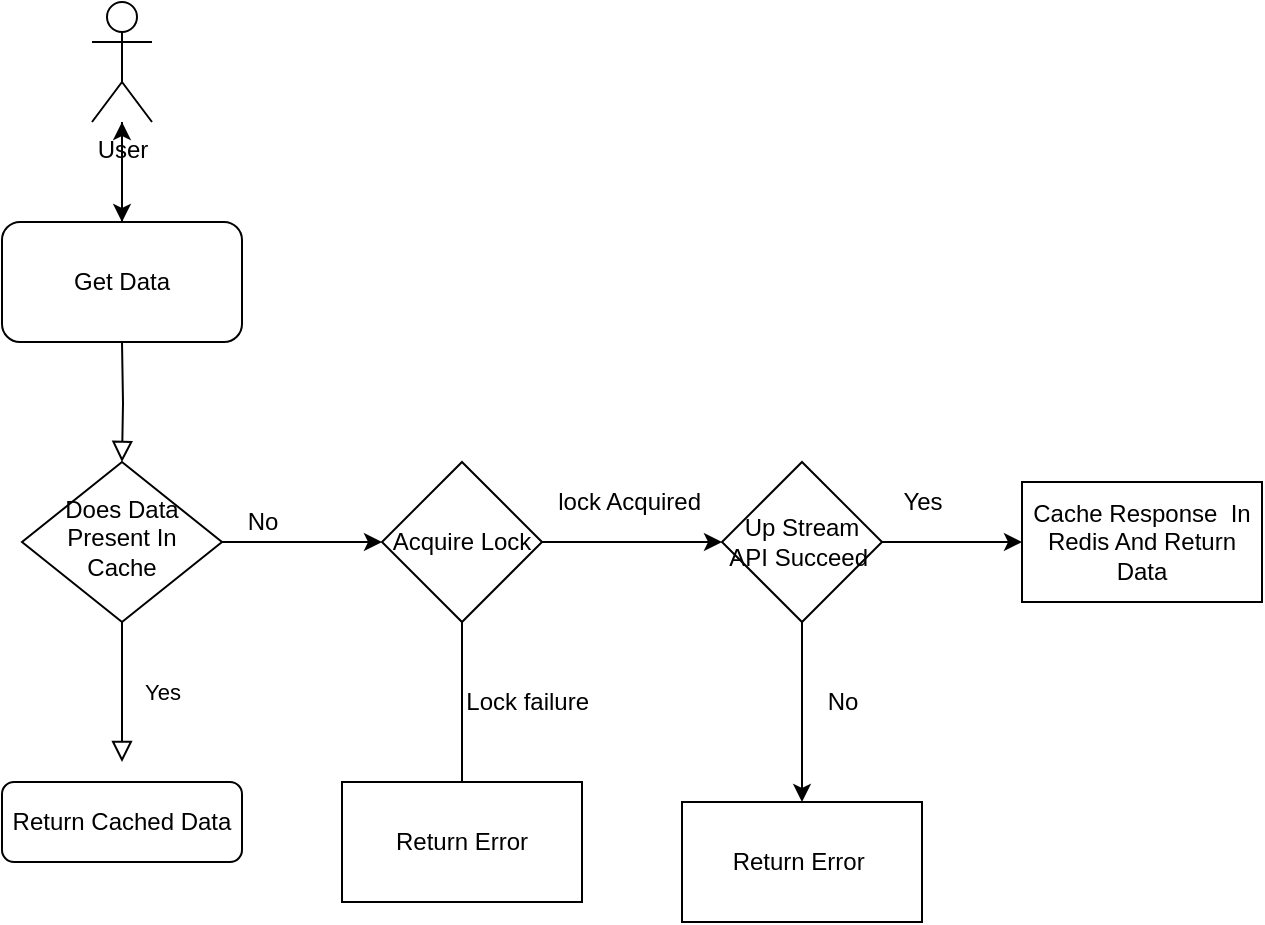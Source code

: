 <mxfile version="15.0.6" type="github">
  <diagram id="C5RBs43oDa-KdzZeNtuy" name="Page-1">
    <mxGraphModel dx="1298" dy="834" grid="1" gridSize="10" guides="1" tooltips="1" connect="1" arrows="1" fold="1" page="1" pageScale="1" pageWidth="827" pageHeight="1169" math="0" shadow="0">
      <root>
        <mxCell id="WIyWlLk6GJQsqaUBKTNV-0" />
        <mxCell id="WIyWlLk6GJQsqaUBKTNV-1" parent="WIyWlLk6GJQsqaUBKTNV-0" />
        <mxCell id="WIyWlLk6GJQsqaUBKTNV-2" value="" style="rounded=0;html=1;jettySize=auto;orthogonalLoop=1;fontSize=11;endArrow=block;endFill=0;endSize=8;strokeWidth=1;shadow=0;labelBackgroundColor=none;edgeStyle=orthogonalEdgeStyle;" parent="WIyWlLk6GJQsqaUBKTNV-1" target="WIyWlLk6GJQsqaUBKTNV-6" edge="1">
          <mxGeometry relative="1" as="geometry">
            <mxPoint x="70" y="180" as="sourcePoint" />
          </mxGeometry>
        </mxCell>
        <mxCell id="WIyWlLk6GJQsqaUBKTNV-4" value="Yes" style="rounded=0;html=1;jettySize=auto;orthogonalLoop=1;fontSize=11;endArrow=block;endFill=0;endSize=8;strokeWidth=1;shadow=0;labelBackgroundColor=none;edgeStyle=orthogonalEdgeStyle;" parent="WIyWlLk6GJQsqaUBKTNV-1" source="WIyWlLk6GJQsqaUBKTNV-6" edge="1">
          <mxGeometry y="20" relative="1" as="geometry">
            <mxPoint as="offset" />
            <mxPoint x="70" y="390" as="targetPoint" />
          </mxGeometry>
        </mxCell>
        <mxCell id="WIyWlLk6GJQsqaUBKTNV-6" value="Does Data Present In Cache" style="rhombus;whiteSpace=wrap;html=1;shadow=0;fontFamily=Helvetica;fontSize=12;align=center;strokeWidth=1;spacing=6;spacingTop=-4;" parent="WIyWlLk6GJQsqaUBKTNV-1" vertex="1">
          <mxGeometry x="20" y="240" width="100" height="80" as="geometry" />
        </mxCell>
        <mxCell id="9hLO5zHrpL0AH_IZ2F6S-10" value="" style="edgeStyle=orthogonalEdgeStyle;rounded=0;orthogonalLoop=1;jettySize=auto;html=1;" parent="WIyWlLk6GJQsqaUBKTNV-1" edge="1">
          <mxGeometry relative="1" as="geometry">
            <mxPoint x="200" y="280" as="targetPoint" />
            <mxPoint x="120" y="280" as="sourcePoint" />
          </mxGeometry>
        </mxCell>
        <mxCell id="WIyWlLk6GJQsqaUBKTNV-12" value="Return Cached Data" style="rounded=1;whiteSpace=wrap;html=1;fontSize=12;glass=0;strokeWidth=1;shadow=0;" parent="WIyWlLk6GJQsqaUBKTNV-1" vertex="1">
          <mxGeometry x="10" y="400" width="120" height="40" as="geometry" />
        </mxCell>
        <mxCell id="9hLO5zHrpL0AH_IZ2F6S-8" value="" style="edgeStyle=orthogonalEdgeStyle;rounded=0;orthogonalLoop=1;jettySize=auto;html=1;" parent="WIyWlLk6GJQsqaUBKTNV-1" source="9hLO5zHrpL0AH_IZ2F6S-3" target="9hLO5zHrpL0AH_IZ2F6S-6" edge="1">
          <mxGeometry relative="1" as="geometry" />
        </mxCell>
        <mxCell id="9hLO5zHrpL0AH_IZ2F6S-3" value="User" style="shape=umlActor;verticalLabelPosition=bottom;verticalAlign=top;html=1;outlineConnect=0;" parent="WIyWlLk6GJQsqaUBKTNV-1" vertex="1">
          <mxGeometry x="55" y="10" width="30" height="60" as="geometry" />
        </mxCell>
        <mxCell id="7Xexp0gkfumny4wuqzGf-0" value="" style="edgeStyle=orthogonalEdgeStyle;rounded=0;orthogonalLoop=1;jettySize=auto;html=1;" edge="1" parent="WIyWlLk6GJQsqaUBKTNV-1" source="9hLO5zHrpL0AH_IZ2F6S-6" target="9hLO5zHrpL0AH_IZ2F6S-3">
          <mxGeometry relative="1" as="geometry" />
        </mxCell>
        <mxCell id="9hLO5zHrpL0AH_IZ2F6S-6" value="Get Data" style="rounded=1;whiteSpace=wrap;html=1;" parent="WIyWlLk6GJQsqaUBKTNV-1" vertex="1">
          <mxGeometry x="10" y="120" width="120" height="60" as="geometry" />
        </mxCell>
        <mxCell id="9hLO5zHrpL0AH_IZ2F6S-17" value="" style="edgeStyle=orthogonalEdgeStyle;rounded=0;orthogonalLoop=1;jettySize=auto;html=1;" parent="WIyWlLk6GJQsqaUBKTNV-1" source="9hLO5zHrpL0AH_IZ2F6S-13" target="9hLO5zHrpL0AH_IZ2F6S-16" edge="1">
          <mxGeometry relative="1" as="geometry" />
        </mxCell>
        <mxCell id="7Xexp0gkfumny4wuqzGf-1" value="" style="edgeStyle=orthogonalEdgeStyle;rounded=0;orthogonalLoop=1;jettySize=auto;html=1;" edge="1" parent="WIyWlLk6GJQsqaUBKTNV-1" source="9hLO5zHrpL0AH_IZ2F6S-13" target="9hLO5zHrpL0AH_IZ2F6S-23">
          <mxGeometry relative="1" as="geometry" />
        </mxCell>
        <mxCell id="9hLO5zHrpL0AH_IZ2F6S-13" value="Up Stream API Succeed&amp;nbsp;" style="rhombus;whiteSpace=wrap;html=1;" parent="WIyWlLk6GJQsqaUBKTNV-1" vertex="1">
          <mxGeometry x="370" y="240" width="80" height="80" as="geometry" />
        </mxCell>
        <mxCell id="9hLO5zHrpL0AH_IZ2F6S-16" value="Return Error&amp;nbsp;" style="whiteSpace=wrap;html=1;" parent="WIyWlLk6GJQsqaUBKTNV-1" vertex="1">
          <mxGeometry x="350" y="410" width="120" height="60" as="geometry" />
        </mxCell>
        <mxCell id="9hLO5zHrpL0AH_IZ2F6S-23" value="&lt;span&gt;Cache Response&amp;nbsp; In Redis And Return Data&lt;/span&gt;" style="whiteSpace=wrap;html=1;" parent="WIyWlLk6GJQsqaUBKTNV-1" vertex="1">
          <mxGeometry x="520" y="250" width="120" height="60" as="geometry" />
        </mxCell>
        <mxCell id="7Xexp0gkfumny4wuqzGf-2" value="Yes" style="text;html=1;align=center;verticalAlign=middle;resizable=0;points=[];autosize=1;strokeColor=none;fillColor=none;" vertex="1" parent="WIyWlLk6GJQsqaUBKTNV-1">
          <mxGeometry x="450" y="250" width="40" height="20" as="geometry" />
        </mxCell>
        <mxCell id="7Xexp0gkfumny4wuqzGf-3" value="No&lt;br&gt;" style="text;html=1;align=center;verticalAlign=middle;resizable=0;points=[];autosize=1;strokeColor=none;fillColor=none;" vertex="1" parent="WIyWlLk6GJQsqaUBKTNV-1">
          <mxGeometry x="415" y="350" width="30" height="20" as="geometry" />
        </mxCell>
        <mxCell id="7Xexp0gkfumny4wuqzGf-5" value="" style="edgeStyle=orthogonalEdgeStyle;rounded=0;orthogonalLoop=1;jettySize=auto;html=1;" edge="1" parent="WIyWlLk6GJQsqaUBKTNV-1" source="7Xexp0gkfumny4wuqzGf-4" target="9hLO5zHrpL0AH_IZ2F6S-13">
          <mxGeometry relative="1" as="geometry" />
        </mxCell>
        <mxCell id="7Xexp0gkfumny4wuqzGf-7" value="" style="edgeStyle=orthogonalEdgeStyle;rounded=0;orthogonalLoop=1;jettySize=auto;html=1;" edge="1" parent="WIyWlLk6GJQsqaUBKTNV-1" source="7Xexp0gkfumny4wuqzGf-4">
          <mxGeometry relative="1" as="geometry">
            <mxPoint x="240" y="410" as="targetPoint" />
          </mxGeometry>
        </mxCell>
        <mxCell id="7Xexp0gkfumny4wuqzGf-4" value="Acquire Lock" style="rhombus;whiteSpace=wrap;html=1;" vertex="1" parent="WIyWlLk6GJQsqaUBKTNV-1">
          <mxGeometry x="200" y="240" width="80" height="80" as="geometry" />
        </mxCell>
        <mxCell id="7Xexp0gkfumny4wuqzGf-6" value="Return Error" style="whiteSpace=wrap;html=1;" vertex="1" parent="WIyWlLk6GJQsqaUBKTNV-1">
          <mxGeometry x="180" y="400" width="120" height="60" as="geometry" />
        </mxCell>
        <mxCell id="7Xexp0gkfumny4wuqzGf-8" value="Lock failure&amp;nbsp;" style="text;html=1;align=center;verticalAlign=middle;resizable=0;points=[];autosize=1;strokeColor=none;fillColor=none;" vertex="1" parent="WIyWlLk6GJQsqaUBKTNV-1">
          <mxGeometry x="234" y="350" width="80" height="20" as="geometry" />
        </mxCell>
        <mxCell id="7Xexp0gkfumny4wuqzGf-11" value="No&lt;br&gt;" style="text;html=1;align=center;verticalAlign=middle;resizable=0;points=[];autosize=1;strokeColor=none;fillColor=none;" vertex="1" parent="WIyWlLk6GJQsqaUBKTNV-1">
          <mxGeometry x="125" y="260" width="30" height="20" as="geometry" />
        </mxCell>
        <mxCell id="7Xexp0gkfumny4wuqzGf-14" value="lock Acquired&amp;nbsp;&lt;br&gt;" style="text;html=1;align=center;verticalAlign=middle;resizable=0;points=[];autosize=1;strokeColor=none;fillColor=none;" vertex="1" parent="WIyWlLk6GJQsqaUBKTNV-1">
          <mxGeometry x="280" y="250" width="90" height="20" as="geometry" />
        </mxCell>
      </root>
    </mxGraphModel>
  </diagram>
</mxfile>
